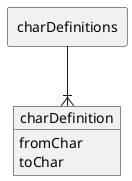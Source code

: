 @startuml
allowmixing
skinparam linetype ortho

rectangle "charDefinitions" as p1
object "charDefinition" as e
e : fromChar
e : toChar
p1 --|{ e
@enduml